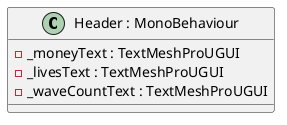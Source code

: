 @startuml
class "Header : MonoBehaviour" as Header {
    - _moneyText : TextMeshProUGUI
    - _livesText : TextMeshProUGUI
    - _waveCountText : TextMeshProUGUI
}
@enduml
